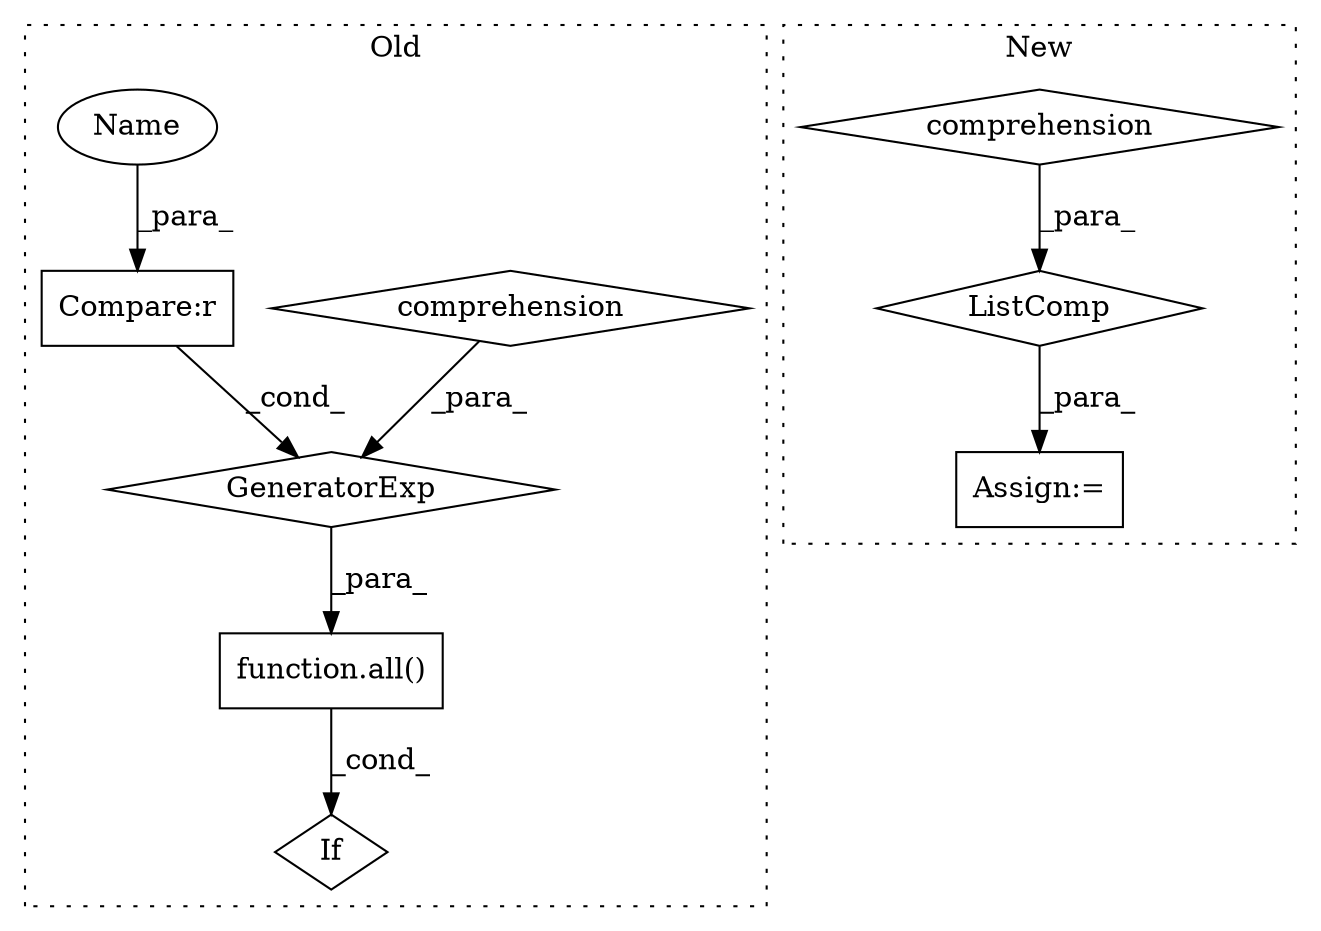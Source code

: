 digraph G {
subgraph cluster0 {
1 [label="function.all()" a="75" s="986,991" l="4,28" shape="box"];
4 [label="comprehension" a="45" s="997" l="3" shape="diamond"];
5 [label="If" a="96" s="983" l="3" shape="diamond"];
6 [label="Compare:r" a="40" s="990" l="6" shape="box"];
7 [label="GeneratorExp" a="55" s="990" l="1" shape="diamond"];
9 [label="Name" a="87" s="990" l="1" shape="ellipse"];
label = "Old";
style="dotted";
}
subgraph cluster1 {
2 [label="ListComp" a="106" s="2559" l="35" shape="diamond"];
3 [label="comprehension" a="45" s="2570" l="3" shape="diamond"];
8 [label="Assign:=" a="68" s="2556" l="3" shape="box"];
label = "New";
style="dotted";
}
1 -> 5 [label="_cond_"];
2 -> 8 [label="_para_"];
3 -> 2 [label="_para_"];
4 -> 7 [label="_para_"];
6 -> 7 [label="_cond_"];
7 -> 1 [label="_para_"];
9 -> 6 [label="_para_"];
}